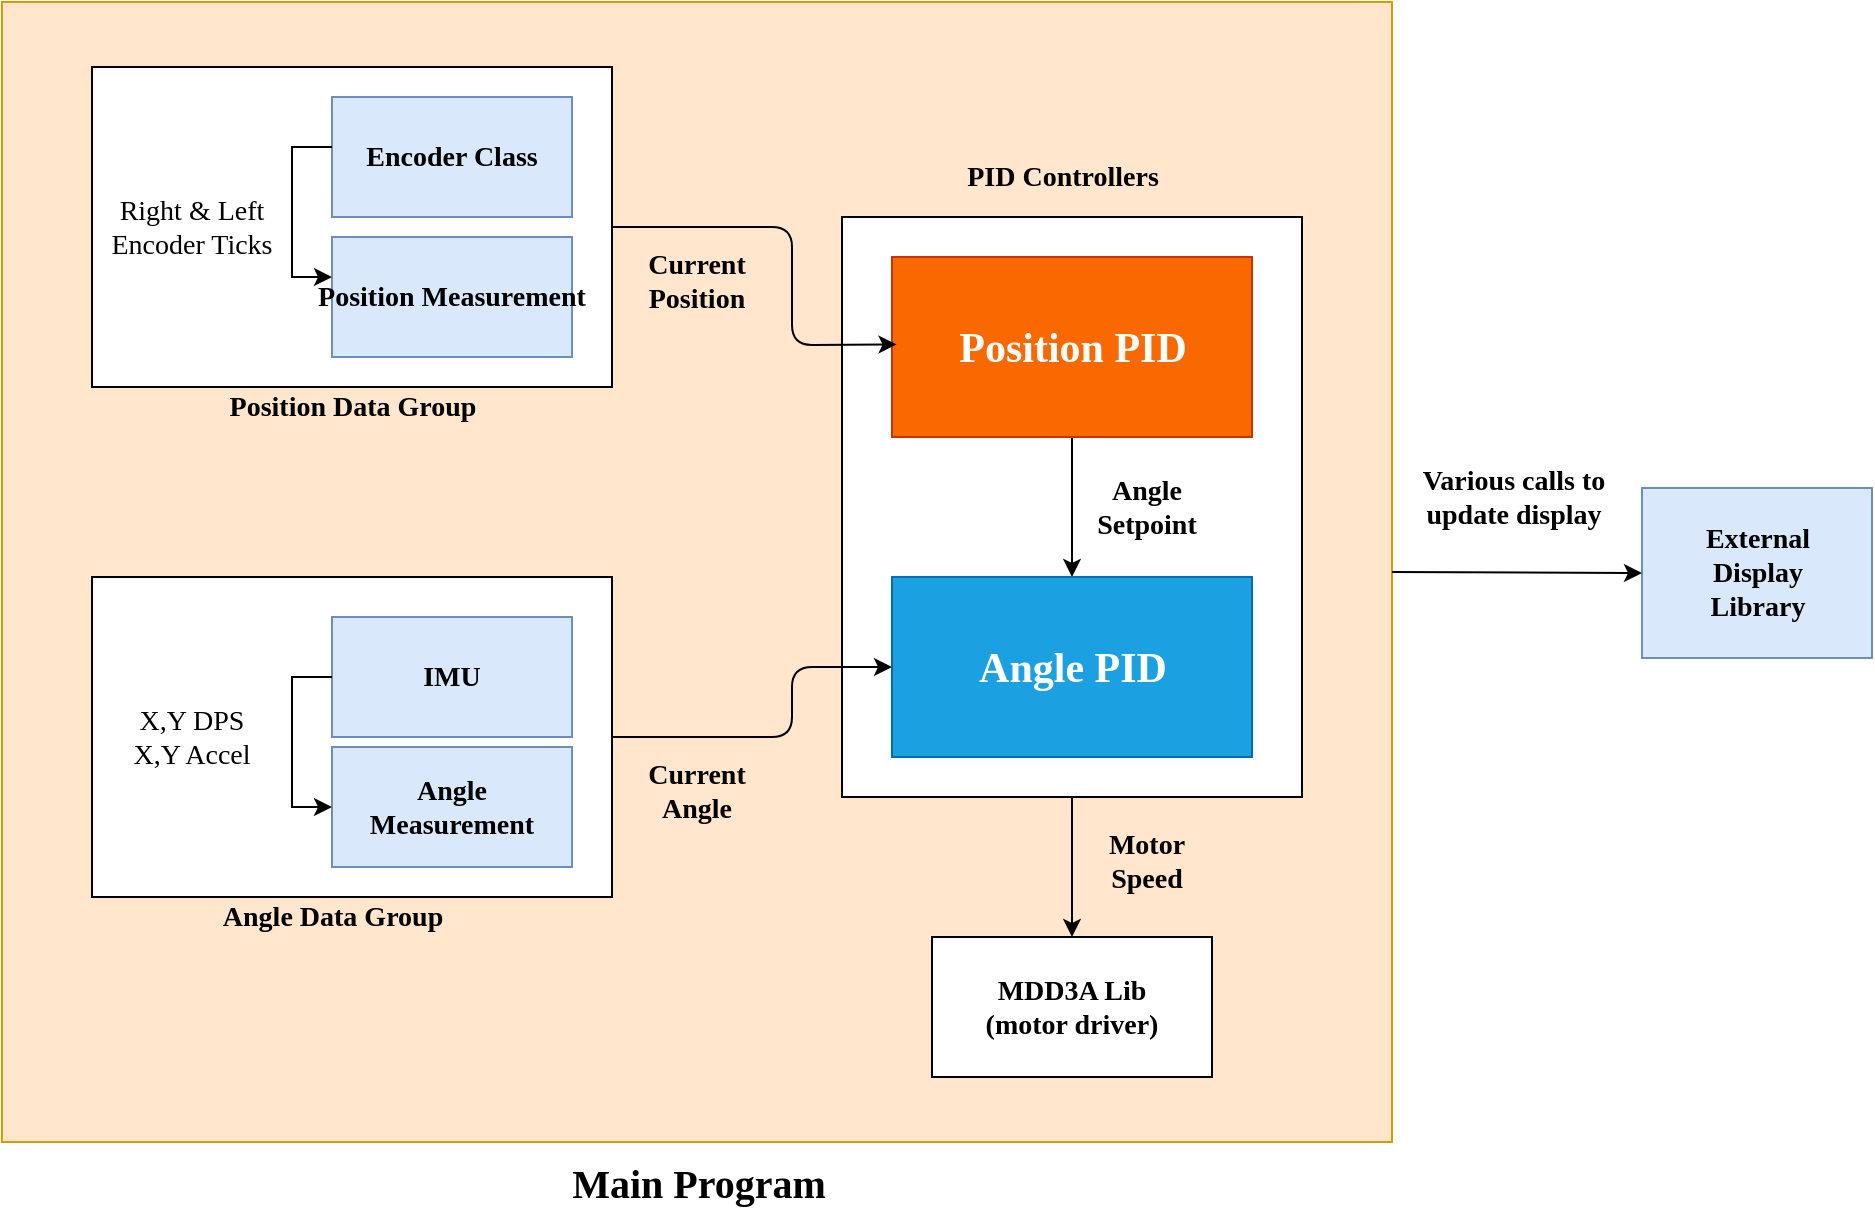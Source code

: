 <mxfile version="14.2.7" type="github">
  <diagram id="rjbdBGeqxxEq658o4Gka" name="Page-1">
    <mxGraphModel dx="1673" dy="971" grid="1" gridSize="10" guides="1" tooltips="1" connect="1" arrows="1" fold="1" page="1" pageScale="1" pageWidth="850" pageHeight="1100" math="0" shadow="0">
      <root>
        <mxCell id="0" />
        <mxCell id="1" parent="0" />
        <mxCell id="OCwRPXXEMNsCJncDEscA-1" value="" style="rounded=0;whiteSpace=wrap;html=1;fillColor=#ffe6cc;strokeColor=#d79b00;" vertex="1" parent="1">
          <mxGeometry x="40" y="100" width="695" height="570" as="geometry" />
        </mxCell>
        <mxCell id="OCwRPXXEMNsCJncDEscA-8" value="Main Program" style="text;html=1;align=center;verticalAlign=middle;resizable=0;points=[];autosize=1;fontFamily=Lucida Console;fontSize=20;fontStyle=1" vertex="1" parent="1">
          <mxGeometry x="307.5" y="675" width="160" height="30" as="geometry" />
        </mxCell>
        <mxCell id="OCwRPXXEMNsCJncDEscA-23" value="" style="group" vertex="1" connectable="0" parent="1">
          <mxGeometry x="860" y="343" width="115" height="85" as="geometry" />
        </mxCell>
        <mxCell id="OCwRPXXEMNsCJncDEscA-22" value="" style="rounded=0;whiteSpace=wrap;html=1;fontFamily=Lucida Console;fontSize=12;align=left;fillColor=#dae8fc;strokeColor=#6c8ebf;" vertex="1" parent="OCwRPXXEMNsCJncDEscA-23">
          <mxGeometry width="115" height="85" as="geometry" />
        </mxCell>
        <mxCell id="OCwRPXXEMNsCJncDEscA-7" value="External Display &lt;br style=&quot;font-size: 14px;&quot;&gt;Library" style="text;html=1;strokeColor=none;fillColor=none;align=center;verticalAlign=middle;whiteSpace=wrap;rounded=0;fontFamily=Lucida Console;fontStyle=1;fontSize=14;" vertex="1" parent="OCwRPXXEMNsCJncDEscA-23">
          <mxGeometry x="12.5" width="90" height="85" as="geometry" />
        </mxCell>
        <mxCell id="OCwRPXXEMNsCJncDEscA-26" value="Various calls to update display" style="text;html=1;strokeColor=none;fillColor=none;align=center;verticalAlign=middle;whiteSpace=wrap;rounded=0;fontFamily=Lucida Console;fontSize=14;fontStyle=1" vertex="1" parent="1">
          <mxGeometry x="746" y="312.5" width="100" height="70" as="geometry" />
        </mxCell>
        <mxCell id="OCwRPXXEMNsCJncDEscA-45" style="edgeStyle=orthogonalEdgeStyle;rounded=0;orthogonalLoop=1;jettySize=auto;html=1;exitX=0.5;exitY=1;exitDx=0;exitDy=0;entryX=0.5;entryY=0;entryDx=0;entryDy=0;startArrow=none;startFill=0;endArrow=classic;endFill=1;fontFamily=Lucida Console;fontSize=12;fontColor=#FFFFFF;" edge="1" parent="1" source="OCwRPXXEMNsCJncDEscA-35" target="OCwRPXXEMNsCJncDEscA-27">
          <mxGeometry relative="1" as="geometry" />
        </mxCell>
        <mxCell id="OCwRPXXEMNsCJncDEscA-35" value="" style="rounded=0;whiteSpace=wrap;html=1;fontFamily=Lucida Console;fontSize=12;align=left;" vertex="1" parent="1">
          <mxGeometry x="460" y="207.5" width="230" height="290" as="geometry" />
        </mxCell>
        <mxCell id="OCwRPXXEMNsCJncDEscA-27" value="" style="rounded=0;whiteSpace=wrap;html=1;fontFamily=Lucida Console;fontSize=14;" vertex="1" parent="1">
          <mxGeometry x="505" y="567.5" width="140" height="70" as="geometry" />
        </mxCell>
        <mxCell id="OCwRPXXEMNsCJncDEscA-28" value="MDD3A Lib&lt;br style=&quot;font-size: 14px;&quot;&gt;(motor driver)" style="text;html=1;strokeColor=none;fillColor=none;align=center;verticalAlign=middle;whiteSpace=wrap;rounded=0;fontFamily=Lucida Console;fontStyle=1;fontSize=14;" vertex="1" parent="1">
          <mxGeometry x="510" y="582.5" width="130" height="40" as="geometry" />
        </mxCell>
        <mxCell id="OCwRPXXEMNsCJncDEscA-36" value="PID Controllers" style="text;html=1;align=center;verticalAlign=middle;resizable=0;points=[];autosize=1;fontFamily=Lucida Console;fontSize=14;fontStyle=1" vertex="1" parent="1">
          <mxGeometry x="495" y="177.5" width="150" height="20" as="geometry" />
        </mxCell>
        <mxCell id="OCwRPXXEMNsCJncDEscA-43" style="edgeStyle=orthogonalEdgeStyle;rounded=0;orthogonalLoop=1;jettySize=auto;html=1;startArrow=none;startFill=0;endArrow=classic;endFill=1;fontFamily=Lucida Console;fontSize=12;fontColor=#FFFFFF;" edge="1" parent="1" source="OCwRPXXEMNsCJncDEscA-37" target="OCwRPXXEMNsCJncDEscA-40">
          <mxGeometry relative="1" as="geometry" />
        </mxCell>
        <mxCell id="OCwRPXXEMNsCJncDEscA-37" value="" style="rounded=0;whiteSpace=wrap;html=1;fontFamily=Lucida Console;fontSize=12;align=left;fillColor=#fa6800;strokeColor=#C73500;fontColor=#ffffff;" vertex="1" parent="1">
          <mxGeometry x="485" y="227.5" width="180" height="90" as="geometry" />
        </mxCell>
        <mxCell id="OCwRPXXEMNsCJncDEscA-39" value="&lt;font style=&quot;font-size: 21px&quot;&gt;Position PID&lt;/font&gt;" style="text;html=1;align=center;verticalAlign=middle;resizable=0;points=[];autosize=1;fontFamily=Lucida Console;fontSize=14;fontStyle=1;fontColor=#FFFFFF;" vertex="1" parent="1">
          <mxGeometry x="490" y="257.5" width="170" height="30" as="geometry" />
        </mxCell>
        <mxCell id="OCwRPXXEMNsCJncDEscA-40" value="" style="rounded=0;whiteSpace=wrap;html=1;fontFamily=Lucida Console;fontSize=12;align=left;fillColor=#1ba1e2;strokeColor=#006EAF;fontColor=#ffffff;" vertex="1" parent="1">
          <mxGeometry x="485" y="387.5" width="180" height="90" as="geometry" />
        </mxCell>
        <mxCell id="OCwRPXXEMNsCJncDEscA-44" value="&lt;font style=&quot;font-size: 21px&quot;&gt;Angle PID&lt;/font&gt;" style="text;html=1;align=center;verticalAlign=middle;resizable=0;points=[];autosize=1;fontFamily=Lucida Console;fontSize=14;fontStyle=1;fontColor=#FFFFFF;" vertex="1" parent="1">
          <mxGeometry x="510" y="417.5" width="130" height="30" as="geometry" />
        </mxCell>
        <mxCell id="OCwRPXXEMNsCJncDEscA-46" value="Motor&lt;br&gt;Speed" style="text;html=1;strokeColor=none;fillColor=none;align=center;verticalAlign=middle;whiteSpace=wrap;rounded=0;fontFamily=Lucida Console;fontSize=14;fontStyle=1" vertex="1" parent="1">
          <mxGeometry x="580" y="512.5" width="65" height="35" as="geometry" />
        </mxCell>
        <mxCell id="OCwRPXXEMNsCJncDEscA-47" value="Angle&lt;br&gt;Setpoint" style="text;html=1;strokeColor=none;fillColor=none;align=center;verticalAlign=middle;whiteSpace=wrap;rounded=0;fontFamily=Lucida Console;fontSize=14;fontStyle=1" vertex="1" parent="1">
          <mxGeometry x="580" y="335" width="65" height="35" as="geometry" />
        </mxCell>
        <mxCell id="OCwRPXXEMNsCJncDEscA-48" value="" style="endArrow=classic;html=1;fontFamily=Lucida Console;fontSize=12;fontColor=#FFFFFF;entryX=-0.016;entryY=0.457;entryDx=0;entryDy=0;entryPerimeter=0;exitX=1;exitY=0.5;exitDx=0;exitDy=0;" edge="1" parent="1" source="OCwRPXXEMNsCJncDEscA-32" target="OCwRPXXEMNsCJncDEscA-39">
          <mxGeometry width="50" height="50" relative="1" as="geometry">
            <mxPoint x="205" y="417.5" as="sourcePoint" />
            <mxPoint x="255" y="367.5" as="targetPoint" />
            <Array as="points">
              <mxPoint x="435" y="212.5" />
              <mxPoint x="435" y="271.5" />
            </Array>
          </mxGeometry>
        </mxCell>
        <mxCell id="OCwRPXXEMNsCJncDEscA-50" value="" style="endArrow=classic;html=1;fontFamily=Lucida Console;fontSize=12;fontColor=#FFFFFF;entryX=0;entryY=0.5;entryDx=0;entryDy=0;exitX=1;exitY=0.5;exitDx=0;exitDy=0;" edge="1" parent="1" source="OCwRPXXEMNsCJncDEscA-30" target="OCwRPXXEMNsCJncDEscA-40">
          <mxGeometry width="50" height="50" relative="1" as="geometry">
            <mxPoint x="415.0" y="467.5" as="sourcePoint" />
            <mxPoint x="487.28" y="526.21" as="targetPoint" />
            <Array as="points">
              <mxPoint x="435" y="467.5" />
              <mxPoint x="435" y="432.5" />
            </Array>
          </mxGeometry>
        </mxCell>
        <mxCell id="OCwRPXXEMNsCJncDEscA-54" value="" style="group" vertex="1" connectable="0" parent="1">
          <mxGeometry x="85" y="132.5" width="260" height="180" as="geometry" />
        </mxCell>
        <mxCell id="OCwRPXXEMNsCJncDEscA-32" value="" style="rounded=0;whiteSpace=wrap;html=1;fontFamily=Lucida Console;fontSize=12;align=left;" vertex="1" parent="OCwRPXXEMNsCJncDEscA-54">
          <mxGeometry width="260" height="160" as="geometry" />
        </mxCell>
        <mxCell id="OCwRPXXEMNsCJncDEscA-10" value="" style="rounded=0;whiteSpace=wrap;html=1;fontFamily=Lucida Console;fontSize=14;fillColor=#dae8fc;strokeColor=#6c8ebf;" vertex="1" parent="OCwRPXXEMNsCJncDEscA-54">
          <mxGeometry x="120" y="15" width="120" height="60" as="geometry" />
        </mxCell>
        <mxCell id="OCwRPXXEMNsCJncDEscA-11" value="" style="rounded=0;whiteSpace=wrap;html=1;fontFamily=Lucida Console;fontSize=14;fillColor=#dae8fc;strokeColor=#6c8ebf;" vertex="1" parent="OCwRPXXEMNsCJncDEscA-54">
          <mxGeometry x="120" y="85" width="120" height="60" as="geometry" />
        </mxCell>
        <mxCell id="OCwRPXXEMNsCJncDEscA-51" value="" style="group" vertex="1" connectable="0" parent="OCwRPXXEMNsCJncDEscA-54">
          <mxGeometry y="35" width="250" height="145" as="geometry" />
        </mxCell>
        <mxCell id="OCwRPXXEMNsCJncDEscA-2" value="Encoder Class" style="text;html=1;strokeColor=none;fillColor=none;align=center;verticalAlign=middle;whiteSpace=wrap;rounded=0;fontFamily=Lucida Console;fontStyle=1;fontSize=14;" vertex="1" parent="OCwRPXXEMNsCJncDEscA-51">
          <mxGeometry x="135" width="90" height="20" as="geometry" />
        </mxCell>
        <mxCell id="OCwRPXXEMNsCJncDEscA-3" value="Position Measurement" style="text;html=1;strokeColor=none;fillColor=none;align=center;verticalAlign=middle;whiteSpace=wrap;rounded=0;fontFamily=Lucida Console;fontStyle=1;fontSize=14;" vertex="1" parent="OCwRPXXEMNsCJncDEscA-51">
          <mxGeometry x="110" y="70" width="140" height="20" as="geometry" />
        </mxCell>
        <mxCell id="OCwRPXXEMNsCJncDEscA-19" style="edgeStyle=orthogonalEdgeStyle;rounded=0;orthogonalLoop=1;jettySize=auto;html=1;entryX=0;entryY=0.5;entryDx=0;entryDy=0;fontFamily=Lucida Console;fontSize=14;endArrow=none;endFill=0;startArrow=classic;startFill=1;" edge="1" parent="OCwRPXXEMNsCJncDEscA-51">
          <mxGeometry relative="1" as="geometry">
            <mxPoint x="120" y="70.004" as="sourcePoint" />
            <mxPoint x="120" y="4.97" as="targetPoint" />
            <Array as="points">
              <mxPoint x="100" y="69.97" />
              <mxPoint x="100" y="4.97" />
            </Array>
          </mxGeometry>
        </mxCell>
        <mxCell id="OCwRPXXEMNsCJncDEscA-20" value="Right &amp;amp; Left Encoder Ticks" style="text;html=1;strokeColor=none;fillColor=none;align=center;verticalAlign=middle;whiteSpace=wrap;rounded=0;fontFamily=Lucida Console;fontSize=14;" vertex="1" parent="OCwRPXXEMNsCJncDEscA-51">
          <mxGeometry y="10" width="100" height="70" as="geometry" />
        </mxCell>
        <mxCell id="OCwRPXXEMNsCJncDEscA-33" value="Position Data Group" style="text;html=1;align=center;verticalAlign=middle;resizable=0;points=[];autosize=1;fontFamily=Lucida Console;fontSize=14;fontStyle=1" vertex="1" parent="OCwRPXXEMNsCJncDEscA-51">
          <mxGeometry x="40" y="125" width="180" height="20" as="geometry" />
        </mxCell>
        <mxCell id="OCwRPXXEMNsCJncDEscA-57" value="" style="group" vertex="1" connectable="0" parent="1">
          <mxGeometry x="85" y="387.5" width="260" height="180" as="geometry" />
        </mxCell>
        <mxCell id="OCwRPXXEMNsCJncDEscA-30" value="" style="rounded=0;whiteSpace=wrap;html=1;fontFamily=Lucida Console;fontSize=12;align=left;" vertex="1" parent="OCwRPXXEMNsCJncDEscA-57">
          <mxGeometry width="260" height="160" as="geometry" />
        </mxCell>
        <mxCell id="OCwRPXXEMNsCJncDEscA-12" value="" style="rounded=0;whiteSpace=wrap;html=1;fontFamily=Lucida Console;fontSize=14;fillColor=#dae8fc;strokeColor=#6c8ebf;" vertex="1" parent="OCwRPXXEMNsCJncDEscA-57">
          <mxGeometry x="120" y="85" width="120" height="60" as="geometry" />
        </mxCell>
        <mxCell id="OCwRPXXEMNsCJncDEscA-6" value="Angle Measurement" style="text;html=1;strokeColor=none;fillColor=none;align=center;verticalAlign=middle;whiteSpace=wrap;rounded=0;fontFamily=Lucida Console;fontStyle=1;fontSize=14;" vertex="1" parent="OCwRPXXEMNsCJncDEscA-57">
          <mxGeometry x="130" y="105" width="100" height="20" as="geometry" />
        </mxCell>
        <mxCell id="OCwRPXXEMNsCJncDEscA-13" value="" style="rounded=0;whiteSpace=wrap;html=1;fontFamily=Lucida Console;fontSize=14;fillColor=#dae8fc;strokeColor=#6c8ebf;" vertex="1" parent="OCwRPXXEMNsCJncDEscA-57">
          <mxGeometry x="120" y="20" width="120" height="60" as="geometry" />
        </mxCell>
        <mxCell id="OCwRPXXEMNsCJncDEscA-17" style="edgeStyle=orthogonalEdgeStyle;rounded=0;orthogonalLoop=1;jettySize=auto;html=1;entryX=0;entryY=0.5;entryDx=0;entryDy=0;fontFamily=Lucida Console;fontSize=14;endArrow=none;endFill=0;startArrow=classic;startFill=1;" edge="1" parent="OCwRPXXEMNsCJncDEscA-57" source="OCwRPXXEMNsCJncDEscA-12" target="OCwRPXXEMNsCJncDEscA-13">
          <mxGeometry relative="1" as="geometry">
            <Array as="points">
              <mxPoint x="100" y="115" />
              <mxPoint x="100" y="50" />
            </Array>
          </mxGeometry>
        </mxCell>
        <mxCell id="OCwRPXXEMNsCJncDEscA-4" value="IMU" style="text;html=1;strokeColor=none;fillColor=none;align=center;verticalAlign=middle;whiteSpace=wrap;rounded=0;fontFamily=Lucida Console;fontStyle=1;fontSize=14;" vertex="1" parent="OCwRPXXEMNsCJncDEscA-57">
          <mxGeometry x="145" y="40" width="70" height="20" as="geometry" />
        </mxCell>
        <mxCell id="OCwRPXXEMNsCJncDEscA-18" value="X,Y DPS&lt;br&gt;X,Y Accel" style="text;html=1;strokeColor=none;fillColor=none;align=center;verticalAlign=middle;whiteSpace=wrap;rounded=0;fontFamily=Lucida Console;fontSize=14;" vertex="1" parent="OCwRPXXEMNsCJncDEscA-57">
          <mxGeometry y="65" width="100" height="30" as="geometry" />
        </mxCell>
        <mxCell id="OCwRPXXEMNsCJncDEscA-34" value="Angle Data Group" style="text;html=1;align=center;verticalAlign=middle;resizable=0;points=[];autosize=1;fontFamily=Lucida Console;fontSize=14;fontStyle=1" vertex="1" parent="OCwRPXXEMNsCJncDEscA-57">
          <mxGeometry x="45" y="160" width="150" height="20" as="geometry" />
        </mxCell>
        <mxCell id="OCwRPXXEMNsCJncDEscA-58" value="Current Angle" style="text;html=1;strokeColor=none;fillColor=none;align=center;verticalAlign=middle;whiteSpace=wrap;rounded=0;fontFamily=Lucida Console;fontSize=14;fontStyle=1" vertex="1" parent="1">
          <mxGeometry x="355" y="477.5" width="65" height="35" as="geometry" />
        </mxCell>
        <mxCell id="OCwRPXXEMNsCJncDEscA-59" value="Current Position" style="text;html=1;strokeColor=none;fillColor=none;align=center;verticalAlign=middle;whiteSpace=wrap;rounded=0;fontFamily=Lucida Console;fontSize=14;fontStyle=1" vertex="1" parent="1">
          <mxGeometry x="355" y="222.5" width="65" height="35" as="geometry" />
        </mxCell>
        <mxCell id="OCwRPXXEMNsCJncDEscA-60" value="" style="endArrow=classic;html=1;fontFamily=Lucida Console;fontSize=12;fontColor=#FFFFFF;entryX=0;entryY=0.5;entryDx=0;entryDy=0;exitX=1;exitY=0.5;exitDx=0;exitDy=0;" edge="1" parent="1" source="OCwRPXXEMNsCJncDEscA-1" target="OCwRPXXEMNsCJncDEscA-22">
          <mxGeometry width="50" height="50" relative="1" as="geometry">
            <mxPoint x="550" y="530" as="sourcePoint" />
            <mxPoint x="600" y="480" as="targetPoint" />
          </mxGeometry>
        </mxCell>
      </root>
    </mxGraphModel>
  </diagram>
</mxfile>
